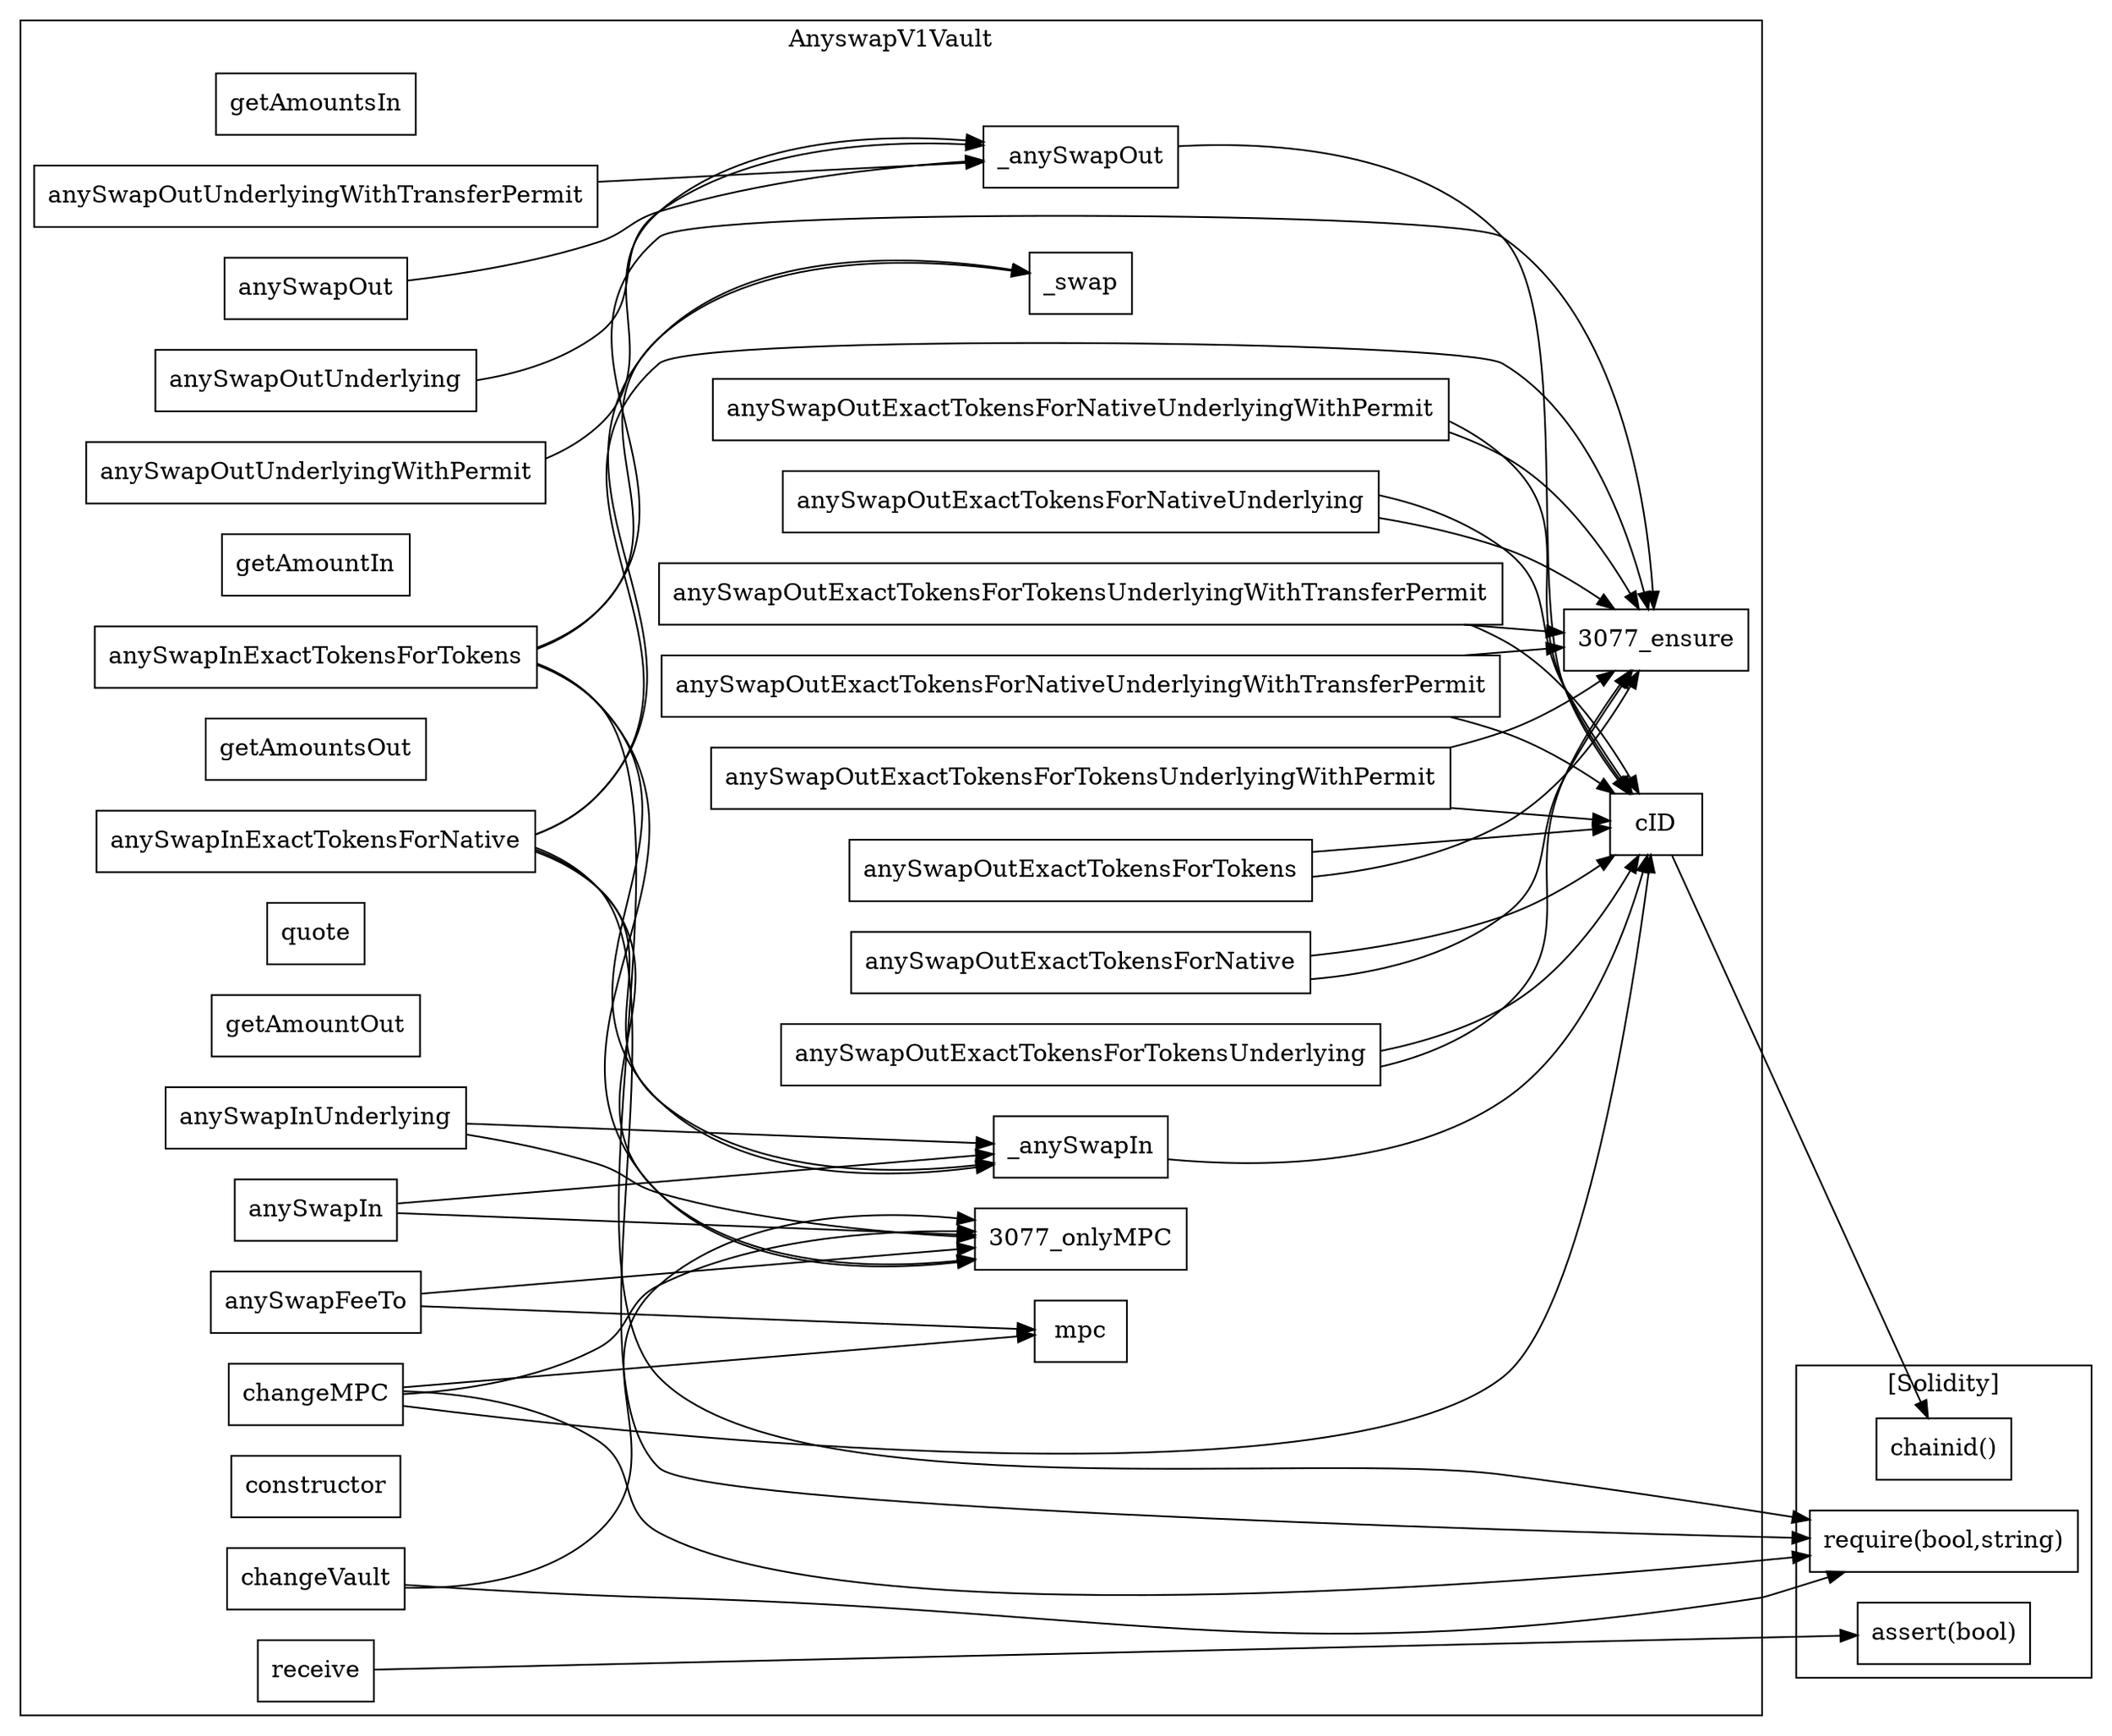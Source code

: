 strict digraph {
rankdir="LR"
node [shape=box]
subgraph cluster_3077_AnyswapV1Vault {
label = "AnyswapV1Vault"
"3077_anySwapOutExactTokensForTokens" [label="anySwapOutExactTokensForTokens"]
"3077__anySwapOut" [label="_anySwapOut"]
"3077_mpc" [label="mpc"]
"3077_getAmountsIn" [label="getAmountsIn"]
"3077_anySwapOutExactTokensForTokensUnderlying" [label="anySwapOutExactTokensForTokensUnderlying"]
"3077_anySwapOutExactTokensForNativeUnderlyingWithPermit" [label="anySwapOutExactTokensForNativeUnderlyingWithPermit"]
"3077_anySwapFeeTo" [label="anySwapFeeTo"]
"3077_cID" [label="cID"]
"3077_anySwapOutExactTokensForNativeUnderlying" [label="anySwapOutExactTokensForNativeUnderlying"]
"3077_anySwapOutExactTokensForTokensUnderlyingWithTransferPermit" [label="anySwapOutExactTokensForTokensUnderlyingWithTransferPermit"]
"3077_anySwapOutExactTokensForNativeUnderlyingWithTransferPermit" [label="anySwapOutExactTokensForNativeUnderlyingWithTransferPermit"]
"3077_anySwapOutUnderlyingWithTransferPermit" [label="anySwapOutUnderlyingWithTransferPermit"]
"3077__anySwapIn" [label="_anySwapIn"]
"3077_anySwapOut" [label="anySwapOut"]
"3077_anySwapInExactTokensForTokens" [label="anySwapInExactTokensForTokens"]
"3077_getAmountIn" [label="getAmountIn"]
"3077_anySwapIn" [label="anySwapIn"]
"3077_getAmountsOut" [label="getAmountsOut"]
"3077_anySwapOutUnderlying" [label="anySwapOutUnderlying"]
"3077__swap" [label="_swap"]
"3077_quote" [label="quote"]
"3077_getAmountOut" [label="getAmountOut"]
"3077_anySwapOutUnderlyingWithPermit" [label="anySwapOutUnderlyingWithPermit"]
"3077_anySwapInUnderlying" [label="anySwapInUnderlying"]
"3077_changeMPC" [label="changeMPC"]
"3077_receive" [label="receive"]
"3077_constructor" [label="constructor"]
"3077_changeVault" [label="changeVault"]
"3077_anySwapOutExactTokensForTokensUnderlyingWithPermit" [label="anySwapOutExactTokensForTokensUnderlyingWithPermit"]
"3077_anySwapInExactTokensForNative" [label="anySwapInExactTokensForNative"]
"3077_anySwapOutExactTokensForNative" [label="anySwapOutExactTokensForNative"]
"3077_anySwapOutExactTokensForTokensUnderlyingWithTransferPermit" -> "3077_cID"
"3077_anySwapFeeTo" -> "3077_mpc"
"3077_anySwapOutExactTokensForTokensUnderlyingWithPermit" -> "3077_ensure"
"3077_anySwapInExactTokensForNative" -> "3077_onlyMPC"
"3077_anySwapOutExactTokensForTokens" -> "3077_cID"
"3077_anySwapOutExactTokensForTokensUnderlying" -> "3077_ensure"
"3077_changeMPC" -> "3077_mpc"
"3077_anySwapOutUnderlyingWithPermit" -> "3077__anySwapOut"
"3077_anySwapOutExactTokensForNativeUnderlyingWithTransferPermit" -> "3077_ensure"
"3077_anySwapOutUnderlyingWithTransferPermit" -> "3077__anySwapOut"
"3077_anySwapInExactTokensForTokens" -> "3077_ensure"
"3077_anySwapIn" -> "3077_onlyMPC"
"3077_anySwapOutUnderlying" -> "3077__anySwapOut"
"3077_anySwapFeeTo" -> "3077_onlyMPC"
"3077_anySwapOutExactTokensForNative" -> "3077_cID"
"3077__anySwapOut" -> "3077_cID"
"3077_anySwapOutExactTokensForNativeUnderlyingWithPermit" -> "3077_ensure"
"3077_anySwapOutExactTokensForTokensUnderlyingWithPermit" -> "3077_cID"
"3077_anySwapInUnderlying" -> "3077__anySwapIn"
"3077_anySwapInExactTokensForNative" -> "3077__swap"
"3077_anySwapInExactTokensForTokens" -> "3077__swap"
"3077_anySwapInUnderlying" -> "3077_onlyMPC"
"3077_changeMPC" -> "3077_onlyMPC"
"3077_anySwapOutExactTokensForTokensUnderlyingWithTransferPermit" -> "3077_ensure"
"3077_anySwapInExactTokensForNative" -> "3077__anySwapIn"
"3077_anySwapOutExactTokensForNativeUnderlying" -> "3077_cID"
"3077_anySwapOutExactTokensForTokensUnderlying" -> "3077_cID"
"3077_changeVault" -> "3077_onlyMPC"
"3077_anySwapInExactTokensForTokens" -> "3077__anySwapIn"
"3077_anySwapOut" -> "3077__anySwapOut"
"3077_anySwapOutExactTokensForNativeUnderlying" -> "3077_ensure"
"3077_anySwapOutExactTokensForNativeUnderlyingWithPermit" -> "3077_cID"
"3077_anySwapInExactTokensForNative" -> "3077_ensure"
"3077_anySwapOutExactTokensForNativeUnderlyingWithTransferPermit" -> "3077_cID"
"3077_anySwapInExactTokensForTokens" -> "3077_onlyMPC"
"3077_anySwapIn" -> "3077__anySwapIn"
"3077_anySwapOutExactTokensForNative" -> "3077_ensure"
"3077_anySwapOutExactTokensForTokens" -> "3077_ensure"
"3077_changeMPC" -> "3077_cID"
"3077__anySwapIn" -> "3077_cID"
}subgraph cluster_solidity {
label = "[Solidity]"
"require(bool,string)" 
"assert(bool)" 
"chainid()" 
"3077_anySwapInExactTokensForTokens" -> "require(bool,string)"
"3077_cID" -> "chainid()"
"3077_changeVault" -> "require(bool,string)"
"3077_receive" -> "assert(bool)"
"3077_anySwapInExactTokensForNative" -> "require(bool,string)"
"3077_changeMPC" -> "require(bool,string)"
}
}